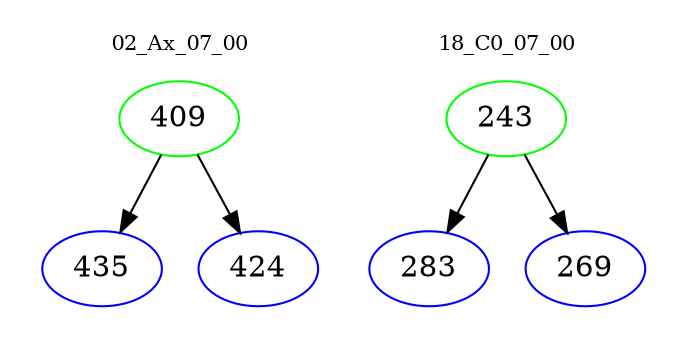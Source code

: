 digraph{
subgraph cluster_0 {
color = white
label = "02_Ax_07_00";
fontsize=10;
T0_409 [label="409", color="green"]
T0_409 -> T0_435 [color="black"]
T0_435 [label="435", color="blue"]
T0_409 -> T0_424 [color="black"]
T0_424 [label="424", color="blue"]
}
subgraph cluster_1 {
color = white
label = "18_C0_07_00";
fontsize=10;
T1_243 [label="243", color="green"]
T1_243 -> T1_283 [color="black"]
T1_283 [label="283", color="blue"]
T1_243 -> T1_269 [color="black"]
T1_269 [label="269", color="blue"]
}
}
